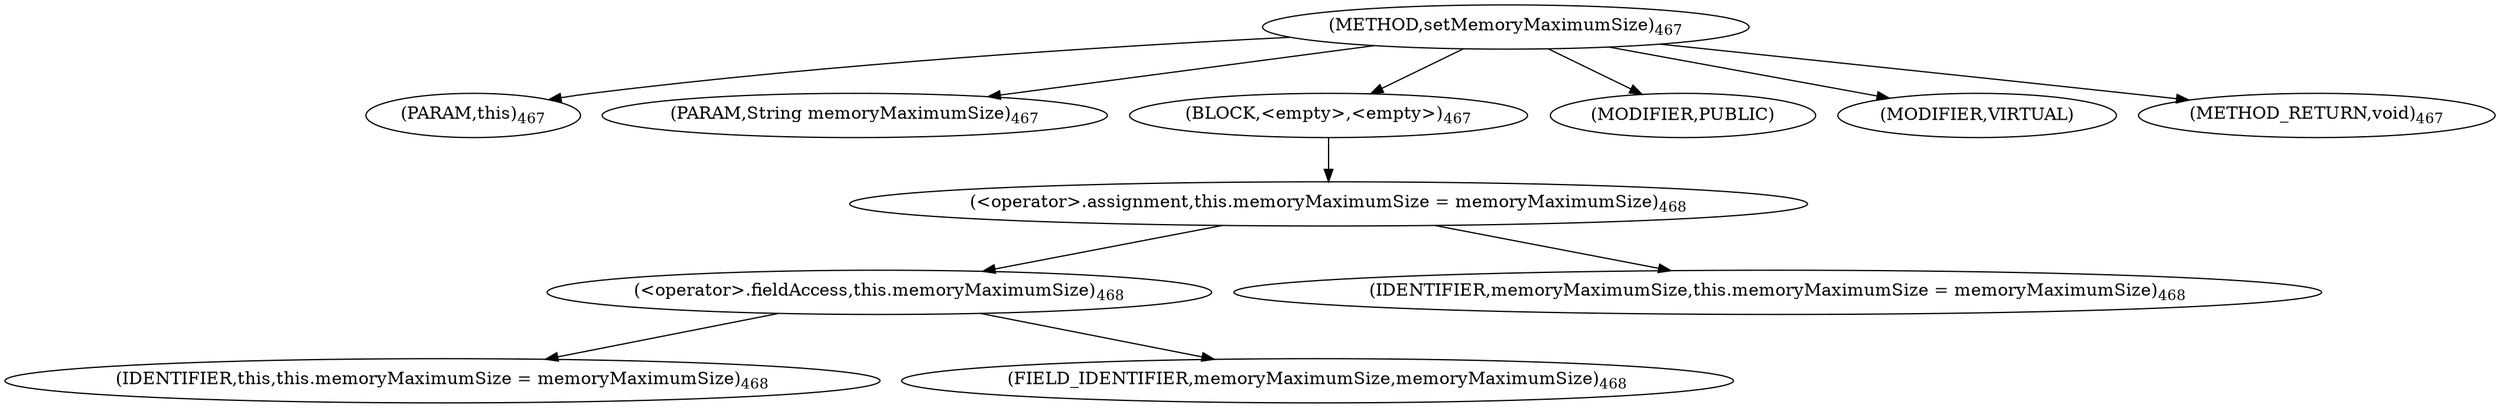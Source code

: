 digraph "setMemoryMaximumSize" {  
"900" [label = <(METHOD,setMemoryMaximumSize)<SUB>467</SUB>> ]
"30" [label = <(PARAM,this)<SUB>467</SUB>> ]
"901" [label = <(PARAM,String memoryMaximumSize)<SUB>467</SUB>> ]
"902" [label = <(BLOCK,&lt;empty&gt;,&lt;empty&gt;)<SUB>467</SUB>> ]
"903" [label = <(&lt;operator&gt;.assignment,this.memoryMaximumSize = memoryMaximumSize)<SUB>468</SUB>> ]
"904" [label = <(&lt;operator&gt;.fieldAccess,this.memoryMaximumSize)<SUB>468</SUB>> ]
"29" [label = <(IDENTIFIER,this,this.memoryMaximumSize = memoryMaximumSize)<SUB>468</SUB>> ]
"905" [label = <(FIELD_IDENTIFIER,memoryMaximumSize,memoryMaximumSize)<SUB>468</SUB>> ]
"906" [label = <(IDENTIFIER,memoryMaximumSize,this.memoryMaximumSize = memoryMaximumSize)<SUB>468</SUB>> ]
"907" [label = <(MODIFIER,PUBLIC)> ]
"908" [label = <(MODIFIER,VIRTUAL)> ]
"909" [label = <(METHOD_RETURN,void)<SUB>467</SUB>> ]
  "900" -> "30" 
  "900" -> "901" 
  "900" -> "902" 
  "900" -> "907" 
  "900" -> "908" 
  "900" -> "909" 
  "902" -> "903" 
  "903" -> "904" 
  "903" -> "906" 
  "904" -> "29" 
  "904" -> "905" 
}
